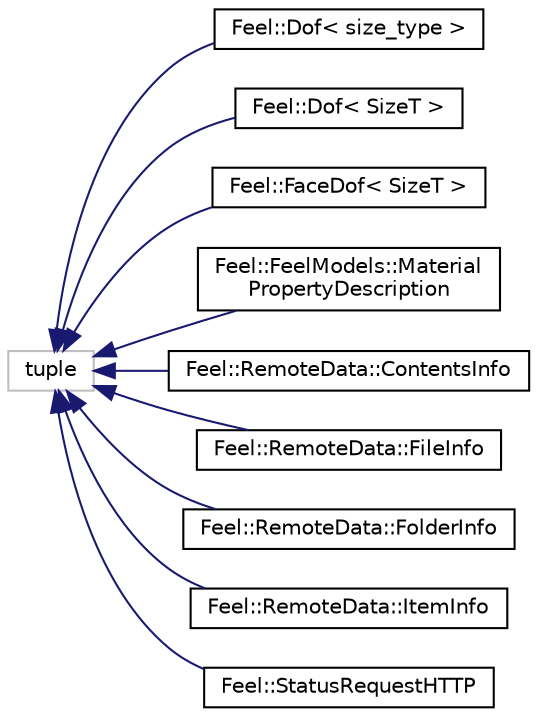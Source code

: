 digraph "Graphical Class Hierarchy"
{
 // LATEX_PDF_SIZE
  edge [fontname="Helvetica",fontsize="10",labelfontname="Helvetica",labelfontsize="10"];
  node [fontname="Helvetica",fontsize="10",shape=record];
  rankdir="LR";
  Node46 [label="tuple",height=0.2,width=0.4,color="grey75", fillcolor="white", style="filled",tooltip=" "];
  Node46 -> Node0 [dir="back",color="midnightblue",fontsize="10",style="solid",fontname="Helvetica"];
  Node0 [label="Feel::Dof\< size_type \>",height=0.2,width=0.4,color="black", fillcolor="white", style="filled",URL="$classFeel_1_1Dof.html",tooltip=" "];
  Node46 -> Node48 [dir="back",color="midnightblue",fontsize="10",style="solid",fontname="Helvetica"];
  Node48 [label="Feel::Dof\< SizeT \>",height=0.2,width=0.4,color="black", fillcolor="white", style="filled",URL="$classFeel_1_1Dof.html",tooltip="class that represents a degree of freedom"];
  Node46 -> Node49 [dir="back",color="midnightblue",fontsize="10",style="solid",fontname="Helvetica"];
  Node49 [label="Feel::FaceDof\< SizeT \>",height=0.2,width=0.4,color="black", fillcolor="white", style="filled",URL="$structFeel_1_1FaceDof.html",tooltip="Describe a Dof on a Face."];
  Node46 -> Node50 [dir="back",color="midnightblue",fontsize="10",style="solid",fontname="Helvetica"];
  Node50 [label="Feel::FeelModels::Material\lPropertyDescription",height=0.2,width=0.4,color="black", fillcolor="white", style="filled",URL="$classFeel_1_1FeelModels_1_1MaterialPropertyDescription.html",tooltip=" "];
  Node46 -> Node51 [dir="back",color="midnightblue",fontsize="10",style="solid",fontname="Helvetica"];
  Node51 [label="Feel::RemoteData::ContentsInfo",height=0.2,width=0.4,color="black", fillcolor="white", style="filled",URL="$classFeel_1_1RemoteData_1_1ContentsInfo.html",tooltip="Content info data structure."];
  Node46 -> Node52 [dir="back",color="midnightblue",fontsize="10",style="solid",fontname="Helvetica"];
  Node52 [label="Feel::RemoteData::FileInfo",height=0.2,width=0.4,color="black", fillcolor="white", style="filled",URL="$structFeel_1_1RemoteData_1_1FileInfo.html",tooltip=" "];
  Node46 -> Node53 [dir="back",color="midnightblue",fontsize="10",style="solid",fontname="Helvetica"];
  Node53 [label="Feel::RemoteData::FolderInfo",height=0.2,width=0.4,color="black", fillcolor="white", style="filled",URL="$structFeel_1_1RemoteData_1_1FolderInfo.html",tooltip=" "];
  Node46 -> Node54 [dir="back",color="midnightblue",fontsize="10",style="solid",fontname="Helvetica"];
  Node54 [label="Feel::RemoteData::ItemInfo",height=0.2,width=0.4,color="black", fillcolor="white", style="filled",URL="$structFeel_1_1RemoteData_1_1ItemInfo.html",tooltip=" "];
  Node46 -> Node55 [dir="back",color="midnightblue",fontsize="10",style="solid",fontname="Helvetica"];
  Node55 [label="Feel::StatusRequestHTTP",height=0.2,width=0.4,color="black", fillcolor="white", style="filled",URL="$classFeel_1_1StatusRequestHTTP.html",tooltip=" "];
}
